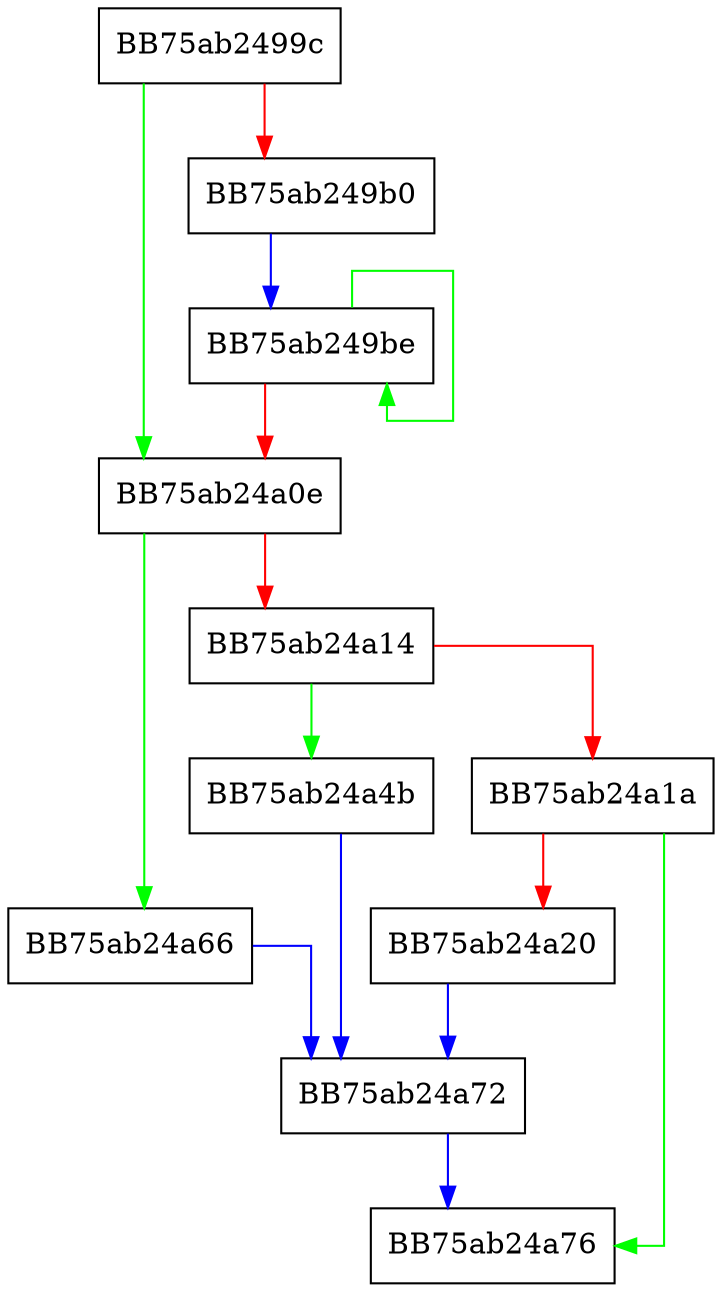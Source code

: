 digraph parse_unsigned {
  node [shape="box"];
  graph [splines=ortho];
  BB75ab2499c -> BB75ab24a0e [color="green"];
  BB75ab2499c -> BB75ab249b0 [color="red"];
  BB75ab249b0 -> BB75ab249be [color="blue"];
  BB75ab249be -> BB75ab249be [color="green"];
  BB75ab249be -> BB75ab24a0e [color="red"];
  BB75ab24a0e -> BB75ab24a66 [color="green"];
  BB75ab24a0e -> BB75ab24a14 [color="red"];
  BB75ab24a14 -> BB75ab24a4b [color="green"];
  BB75ab24a14 -> BB75ab24a1a [color="red"];
  BB75ab24a1a -> BB75ab24a76 [color="green"];
  BB75ab24a1a -> BB75ab24a20 [color="red"];
  BB75ab24a20 -> BB75ab24a72 [color="blue"];
  BB75ab24a4b -> BB75ab24a72 [color="blue"];
  BB75ab24a66 -> BB75ab24a72 [color="blue"];
  BB75ab24a72 -> BB75ab24a76 [color="blue"];
}